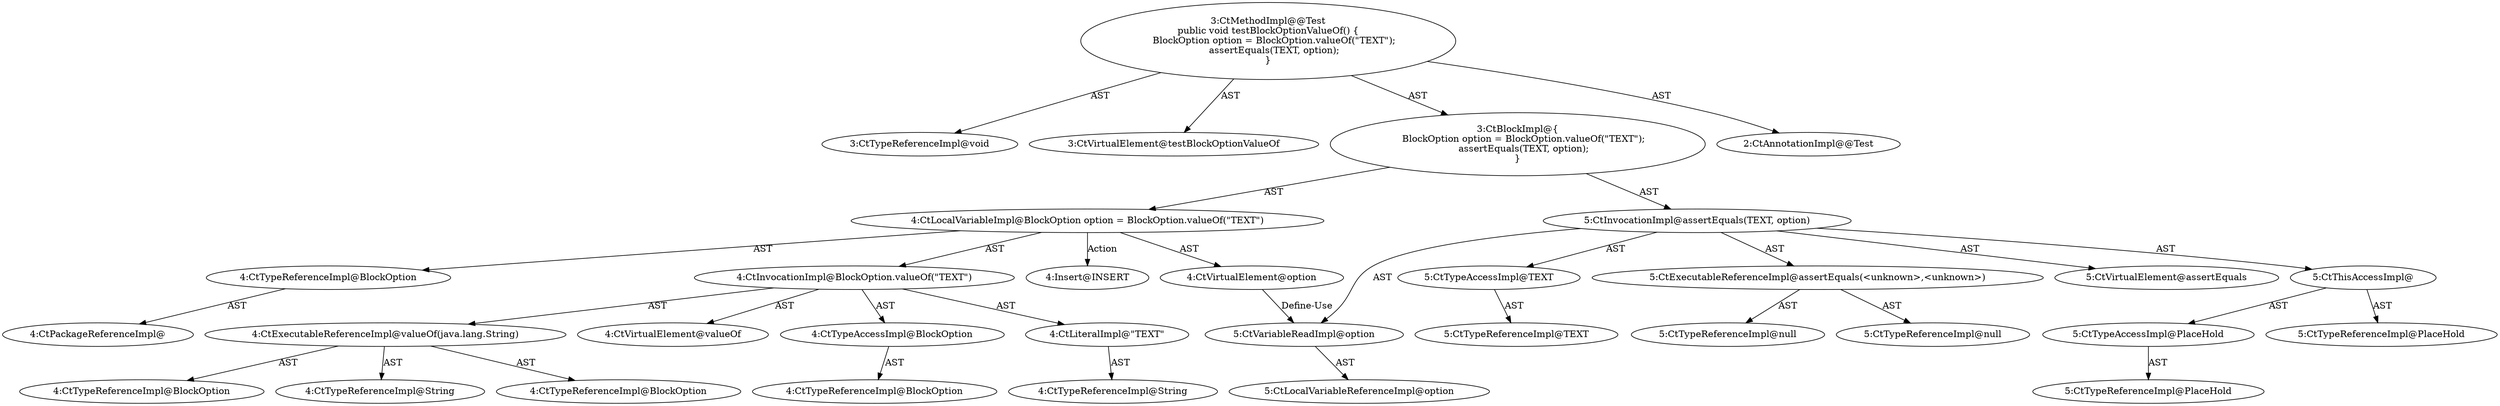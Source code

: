 digraph "testBlockOptionValueOf#?" {
0 [label="3:CtTypeReferenceImpl@void" shape=ellipse]
1 [label="3:CtVirtualElement@testBlockOptionValueOf" shape=ellipse]
2 [label="4:CtTypeReferenceImpl@BlockOption" shape=ellipse]
3 [label="4:CtPackageReferenceImpl@" shape=ellipse]
4 [label="4:CtExecutableReferenceImpl@valueOf(java.lang.String)" shape=ellipse]
5 [label="4:CtTypeReferenceImpl@BlockOption" shape=ellipse]
6 [label="4:CtTypeReferenceImpl@BlockOption" shape=ellipse]
7 [label="4:CtTypeReferenceImpl@String" shape=ellipse]
8 [label="4:CtVirtualElement@valueOf" shape=ellipse]
9 [label="4:CtTypeAccessImpl@BlockOption" shape=ellipse]
10 [label="4:CtTypeReferenceImpl@BlockOption" shape=ellipse]
11 [label="4:CtLiteralImpl@\"TEXT\"" shape=ellipse]
12 [label="4:CtTypeReferenceImpl@String" shape=ellipse]
13 [label="4:CtInvocationImpl@BlockOption.valueOf(\"TEXT\")" shape=ellipse]
14 [label="4:CtVirtualElement@option" shape=ellipse]
15 [label="4:CtLocalVariableImpl@BlockOption option = BlockOption.valueOf(\"TEXT\")" shape=ellipse]
16 [label="5:CtExecutableReferenceImpl@assertEquals(<unknown>,<unknown>)" shape=ellipse]
17 [label="5:CtTypeReferenceImpl@null" shape=ellipse]
18 [label="5:CtTypeReferenceImpl@null" shape=ellipse]
19 [label="5:CtVirtualElement@assertEquals" shape=ellipse]
20 [label="5:CtTypeAccessImpl@PlaceHold" shape=ellipse]
21 [label="5:CtTypeReferenceImpl@PlaceHold" shape=ellipse]
22 [label="5:CtThisAccessImpl@" shape=ellipse]
23 [label="5:CtTypeReferenceImpl@PlaceHold" shape=ellipse]
24 [label="5:CtTypeAccessImpl@TEXT" shape=ellipse]
25 [label="5:CtTypeReferenceImpl@TEXT" shape=ellipse]
26 [label="5:CtVariableReadImpl@option" shape=ellipse]
27 [label="5:CtLocalVariableReferenceImpl@option" shape=ellipse]
28 [label="5:CtInvocationImpl@assertEquals(TEXT, option)" shape=ellipse]
29 [label="3:CtBlockImpl@\{
    BlockOption option = BlockOption.valueOf(\"TEXT\");
    assertEquals(TEXT, option);
\}" shape=ellipse]
30 [label="3:CtMethodImpl@@Test
public void testBlockOptionValueOf() \{
    BlockOption option = BlockOption.valueOf(\"TEXT\");
    assertEquals(TEXT, option);
\}" shape=ellipse]
31 [label="2:CtAnnotationImpl@@Test" shape=ellipse]
32 [label="4:Insert@INSERT" shape=ellipse]
2 -> 3 [label="AST"];
4 -> 5 [label="AST"];
4 -> 6 [label="AST"];
4 -> 7 [label="AST"];
9 -> 10 [label="AST"];
11 -> 12 [label="AST"];
13 -> 8 [label="AST"];
13 -> 9 [label="AST"];
13 -> 4 [label="AST"];
13 -> 11 [label="AST"];
14 -> 26 [label="Define-Use"];
15 -> 14 [label="AST"];
15 -> 2 [label="AST"];
15 -> 13 [label="AST"];
15 -> 32 [label="Action"];
16 -> 17 [label="AST"];
16 -> 18 [label="AST"];
20 -> 21 [label="AST"];
22 -> 23 [label="AST"];
22 -> 20 [label="AST"];
24 -> 25 [label="AST"];
26 -> 27 [label="AST"];
28 -> 19 [label="AST"];
28 -> 22 [label="AST"];
28 -> 16 [label="AST"];
28 -> 24 [label="AST"];
28 -> 26 [label="AST"];
29 -> 15 [label="AST"];
29 -> 28 [label="AST"];
30 -> 1 [label="AST"];
30 -> 31 [label="AST"];
30 -> 0 [label="AST"];
30 -> 29 [label="AST"];
}